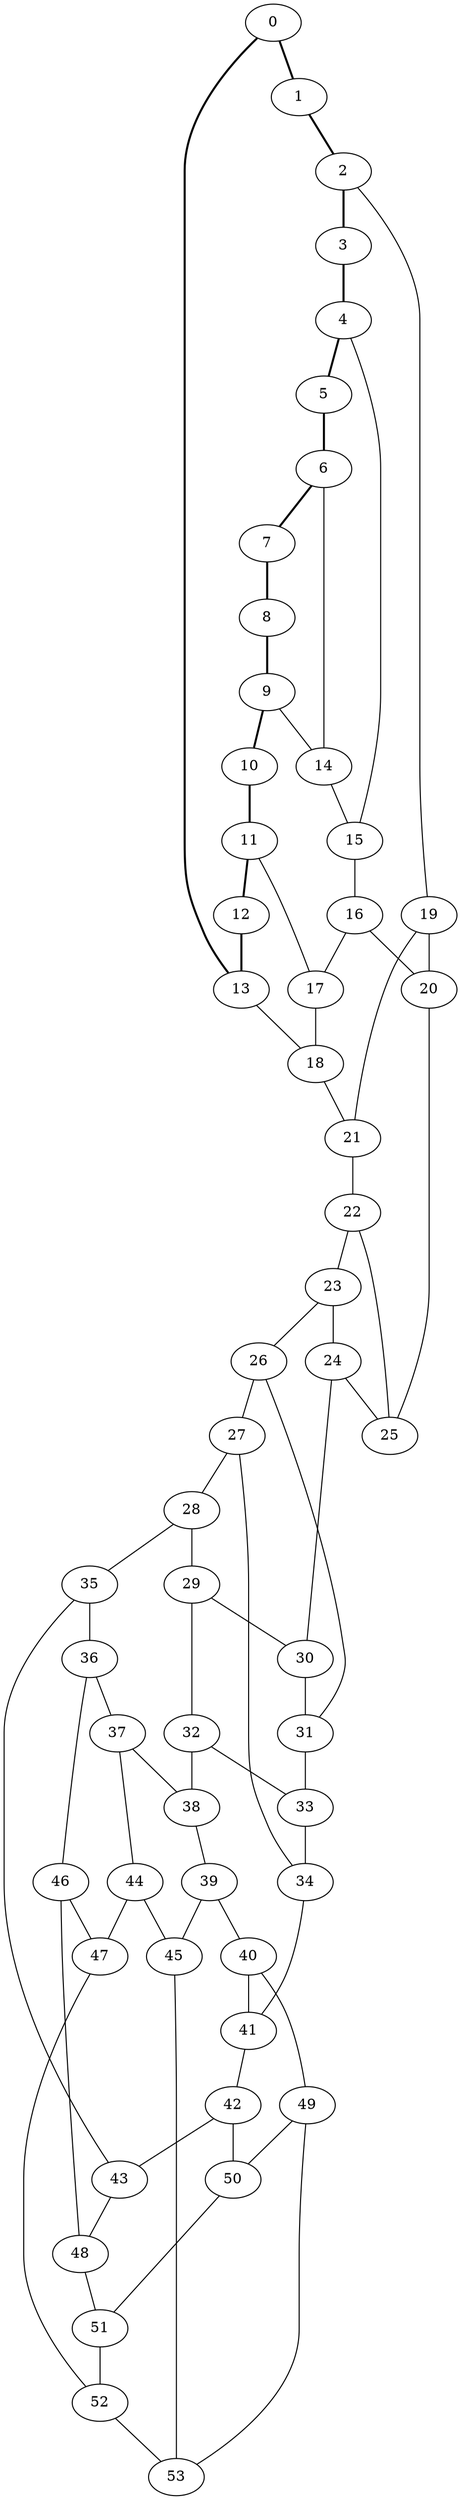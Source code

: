 //Inside of this graph isn't 3-connected
graph G {
0 [ pos = " 12.00,0.00!" ];
0 -- 1[style=bold];
0 -- 13[style=bold];
1 [ pos = " 10.81,5.21!" ];
1 -- 2[style=bold];
2 [ pos = " 7.48,9.38!" ];
2 -- 3[style=bold];
2 -- 19;
3 [ pos = " 2.67,11.70!" ];
3 -- 4[style=bold];
4 [ pos = " -2.67,11.70!" ];
4 -- 5[style=bold];
4 -- 15;
5 [ pos = " -7.48,9.38!" ];
5 -- 6[style=bold];
6 [ pos = " -10.81,5.21!" ];
6 -- 7[style=bold];
6 -- 14;
7 [ pos = " -12.00,0.00!" ];
7 -- 8[style=bold];
8 [ pos = " -10.81,-5.21!" ];
8 -- 9[style=bold];
9 [ pos = " -7.48,-9.38!" ];
9 -- 10[style=bold];
9 -- 14;
10 [ pos = " -2.67,-11.70!" ];
10 -- 11[style=bold];
11 [ pos = " 2.67,-11.70!" ];
11 -- 12[style=bold];
11 -- 17;
12 [ pos = " 7.48,-9.38!" ];
12 -- 13[style=bold];
13 [ pos = " 10.81,-5.21!" ];
13 -- 18;
14 -- 15;
15 -- 16;
16 -- 17;
16 -- 20;
17 -- 18;
18 -- 21;
19 -- 20;
19 -- 21;
20 -- 25;
21 -- 22;
22 -- 23;
22 -- 25;
23 -- 24;
23 -- 26;
24 -- 25;
24 -- 30;
26 -- 27;
26 -- 31;
27 -- 28;
27 -- 34;
28 -- 29;
28 -- 35;
29 -- 30;
29 -- 32;
30 -- 31;
31 -- 33;
32 -- 33;
32 -- 38;
33 -- 34;
34 -- 41;
35 -- 36;
35 -- 43;
36 -- 37;
36 -- 46;
37 -- 38;
37 -- 44;
38 -- 39;
39 -- 40;
39 -- 45;
40 -- 41;
40 -- 49;
41 -- 42;
42 -- 43;
42 -- 50;
43 -- 48;
44 -- 45;
44 -- 47;
45 -- 53;
46 -- 47;
46 -- 48;
47 -- 52;
48 -- 51;
49 -- 50;
49 -- 53;
50 -- 51;
51 -- 52;
52 -- 53;
}

